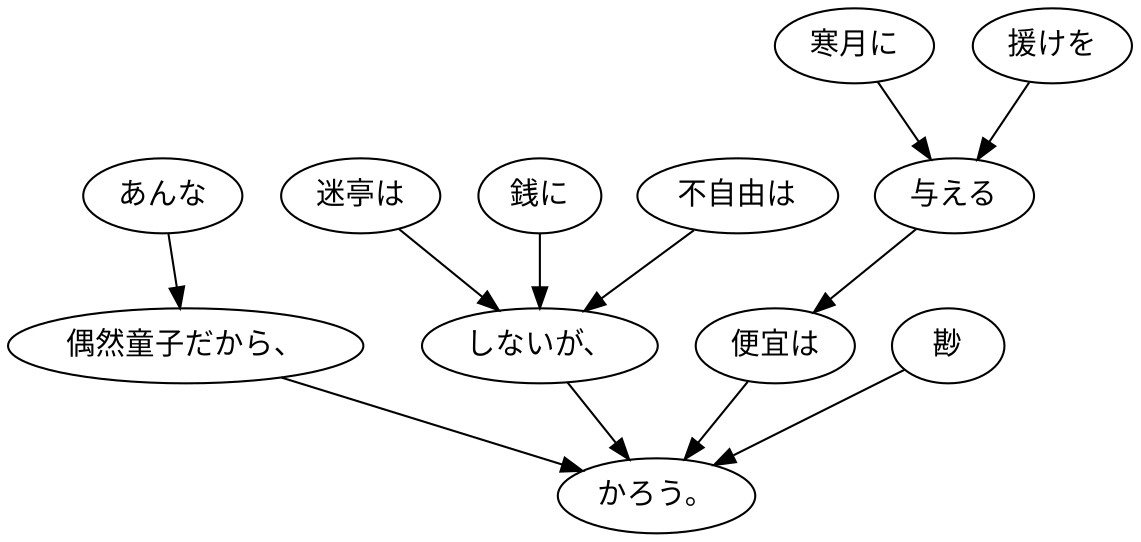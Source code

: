 digraph graph1790 {
	node0 [label="迷亭は"];
	node1 [label="銭に"];
	node2 [label="不自由は"];
	node3 [label="しないが、"];
	node4 [label="あんな"];
	node5 [label="偶然童子だから、"];
	node6 [label="寒月に"];
	node7 [label="援けを"];
	node8 [label="与える"];
	node9 [label="便宜は"];
	node10 [label="尠"];
	node11 [label="かろう。"];
	node0 -> node3;
	node1 -> node3;
	node2 -> node3;
	node3 -> node11;
	node4 -> node5;
	node5 -> node11;
	node6 -> node8;
	node7 -> node8;
	node8 -> node9;
	node9 -> node11;
	node10 -> node11;
}
